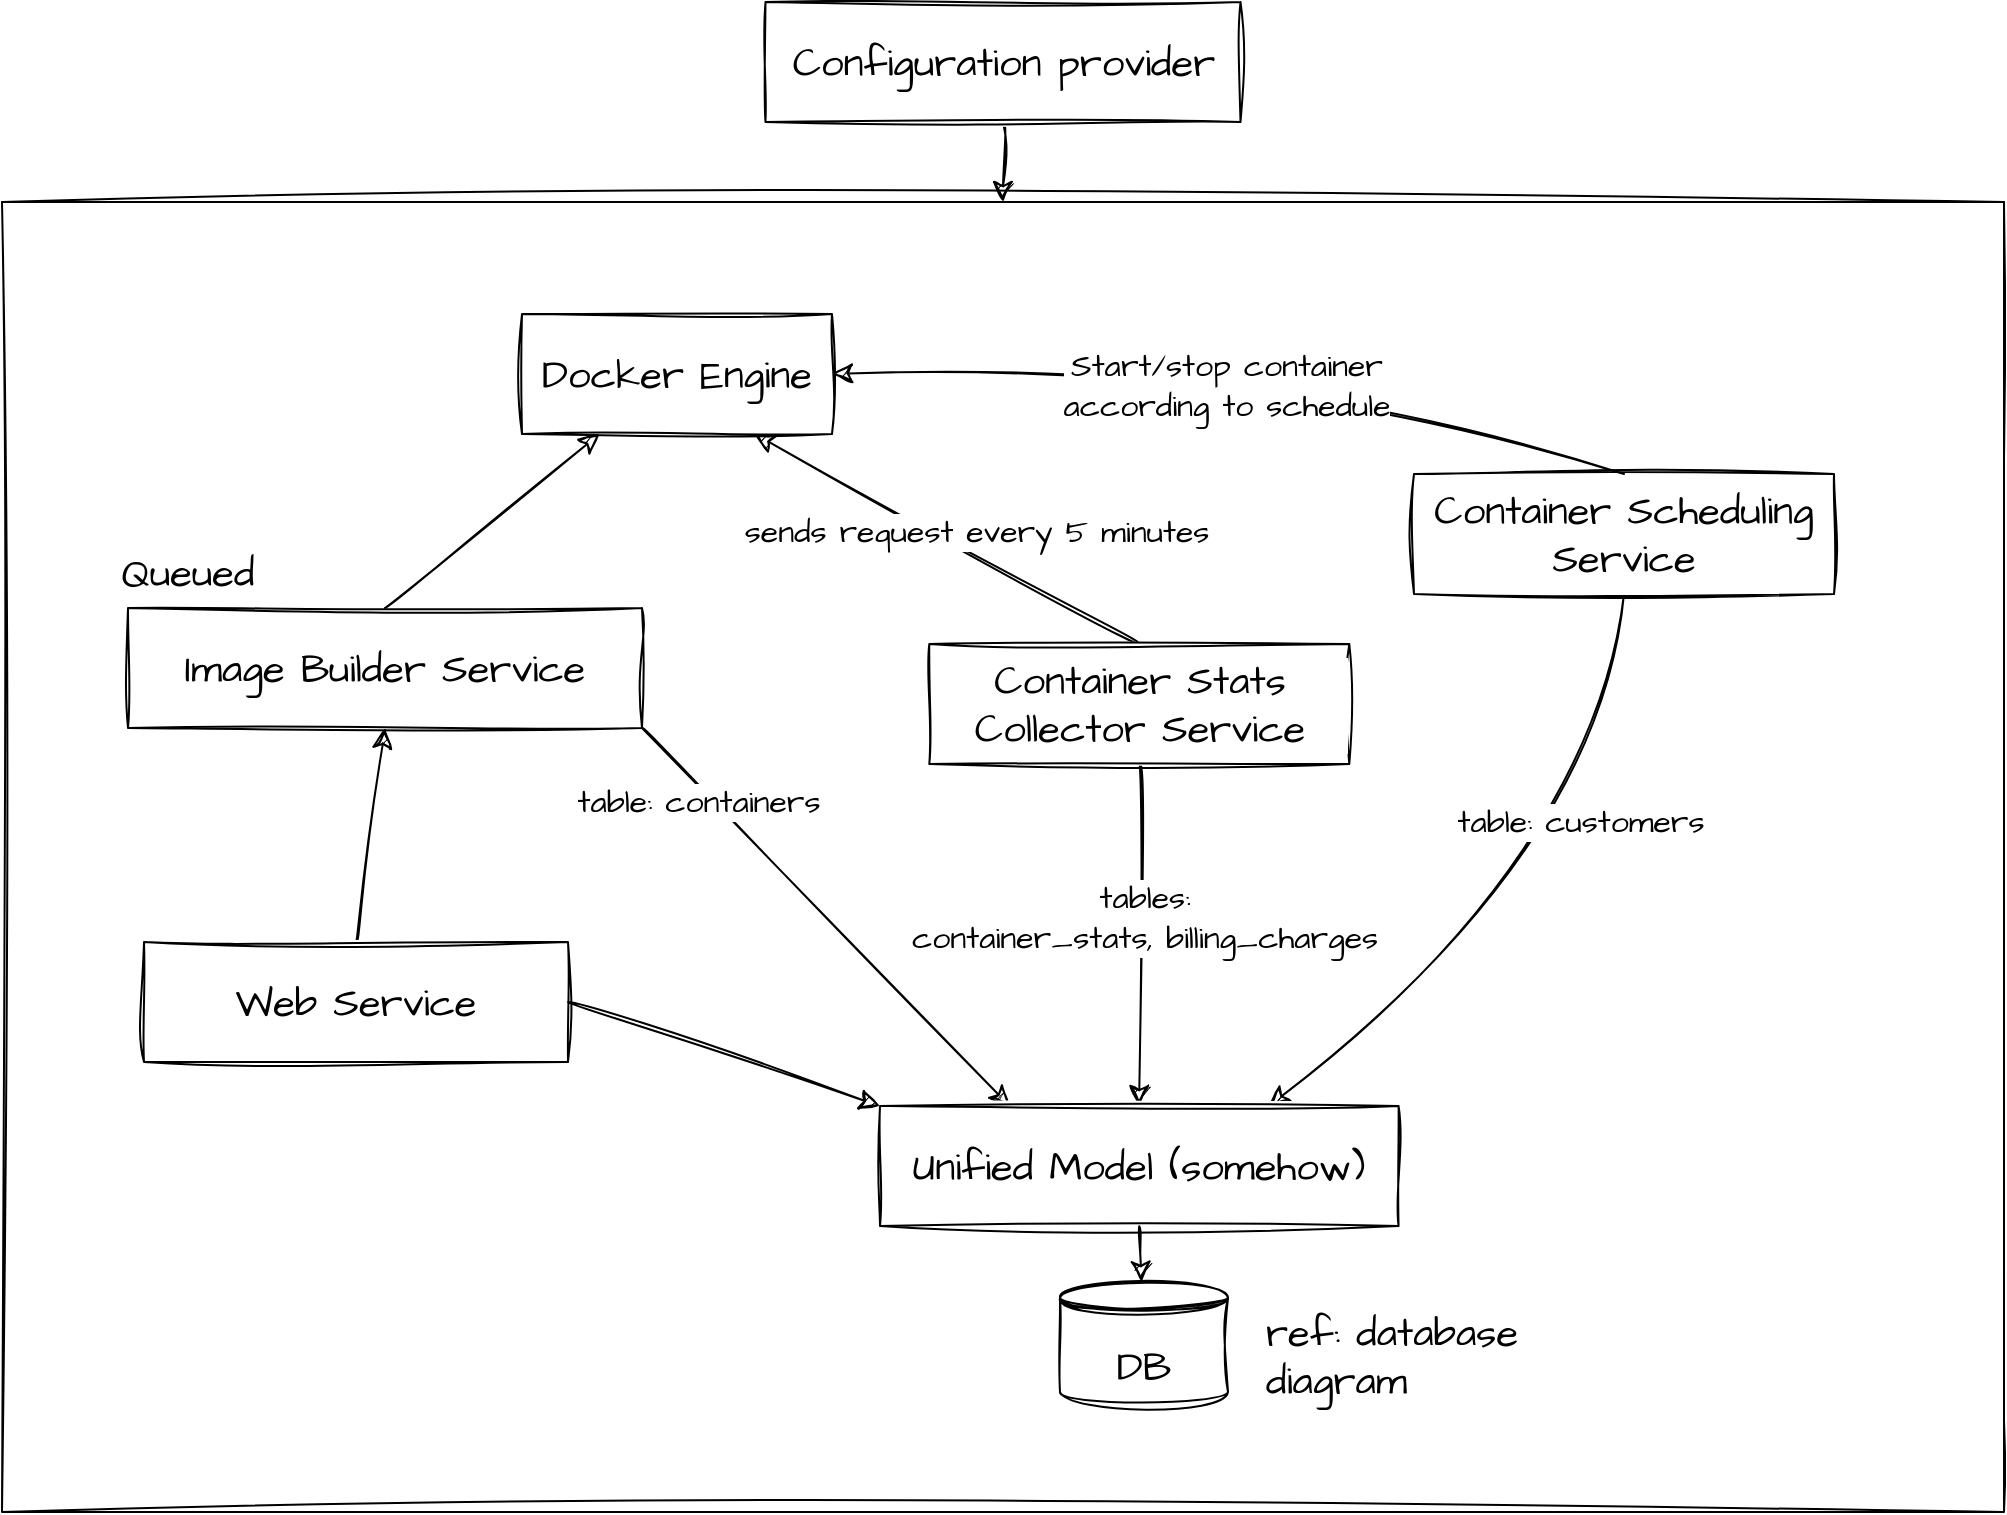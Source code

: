 <mxfile version="21.2.8" type="device" pages="4">
  <diagram name="services" id="vCW_7jC_D7EfSJflwgPo">
    <mxGraphModel dx="1231" dy="1618" grid="0" gridSize="10" guides="1" tooltips="1" connect="1" arrows="1" fold="1" page="0" pageScale="1" pageWidth="850" pageHeight="1100" math="0" shadow="0">
      <root>
        <mxCell id="0" />
        <mxCell id="1" parent="0" />
        <mxCell id="L_DJc0Kr4ozxfiO7OYQs-28" value="Docker Engine" style="rounded=0;whiteSpace=wrap;html=1;sketch=1;hachureGap=4;jiggle=2;curveFitting=1;fontFamily=Architects Daughter;fontSource=https%3A%2F%2Ffonts.googleapis.com%2Fcss%3Ffamily%3DArchitects%2BDaughter;fontSize=20;" parent="1" vertex="1">
          <mxGeometry x="320" y="-407" width="155" height="60" as="geometry" />
        </mxCell>
        <mxCell id="L_DJc0Kr4ozxfiO7OYQs-34" style="edgeStyle=none;curved=1;rounded=0;sketch=1;hachureGap=4;jiggle=2;curveFitting=1;orthogonalLoop=1;jettySize=auto;html=1;exitX=0.75;exitY=0;exitDx=0;exitDy=0;fontFamily=Architects Daughter;fontSource=https%3A%2F%2Ffonts.googleapis.com%2Fcss%3Ffamily%3DArchitects%2BDaughter;fontSize=16;startSize=8;endSize=8;" parent="1" edge="1">
          <mxGeometry relative="1" as="geometry">
            <mxPoint x="523.5" y="-108" as="sourcePoint" />
            <mxPoint x="523.5" y="-108" as="targetPoint" />
          </mxGeometry>
        </mxCell>
        <mxCell id="gfG8tp9oOoqO8LXNmNzP-2" value="tables:&lt;br&gt;container_stats, billing_charges" style="edgeStyle=none;curved=1;rounded=0;sketch=1;hachureGap=4;jiggle=2;curveFitting=1;orthogonalLoop=1;jettySize=auto;html=1;exitX=0.5;exitY=1;exitDx=0;exitDy=0;fontFamily=Architects Daughter;fontSource=https%3A%2F%2Ffonts.googleapis.com%2Fcss%3Ffamily%3DArchitects%2BDaughter;fontSize=16;startSize=8;endSize=8;" parent="1" source="L_DJc0Kr4ozxfiO7OYQs-3" target="UaEfSNWzIqJrcqhz79GR-4" edge="1">
          <mxGeometry x="-0.101" y="2" relative="1" as="geometry">
            <mxPoint x="628.0" y="-17" as="targetPoint" />
            <mxPoint as="offset" />
          </mxGeometry>
        </mxCell>
        <mxCell id="oDwIz_VaVJbxV_hGE6yJ-1" value="sends request every 5 minutes" style="edgeStyle=none;curved=1;rounded=0;sketch=1;hachureGap=4;jiggle=2;curveFitting=1;orthogonalLoop=1;jettySize=auto;html=1;exitX=0.5;exitY=0;exitDx=0;exitDy=0;entryX=0.75;entryY=1;entryDx=0;entryDy=0;fontFamily=Architects Daughter;fontSource=https%3A%2F%2Ffonts.googleapis.com%2Fcss%3Ffamily%3DArchitects%2BDaughter;fontSize=16;startSize=8;endSize=8;" parent="1" source="L_DJc0Kr4ozxfiO7OYQs-3" target="L_DJc0Kr4ozxfiO7OYQs-28" edge="1">
          <mxGeometry x="-0.107" y="-10" relative="1" as="geometry">
            <mxPoint as="offset" />
          </mxGeometry>
        </mxCell>
        <mxCell id="-egvVq1a8AMQ53qklf6h-3" value="" style="edgeStyle=none;curved=1;rounded=0;sketch=1;hachureGap=4;jiggle=2;curveFitting=1;orthogonalLoop=1;jettySize=auto;html=1;exitX=0.5;exitY=0;exitDx=0;exitDy=0;entryX=0.5;entryY=1;entryDx=0;entryDy=0;fontFamily=Architects Daughter;fontSource=https%3A%2F%2Ffonts.googleapis.com%2Fcss%3Ffamily%3DArchitects%2BDaughter;fontSize=16;startSize=8;endSize=8;" parent="1" source="L_DJc0Kr4ozxfiO7OYQs-2" target="-egvVq1a8AMQ53qklf6h-1" edge="1">
          <mxGeometry x="-0.002" relative="1" as="geometry">
            <mxPoint as="offset" />
          </mxGeometry>
        </mxCell>
        <mxCell id="sYTOvYdTdmG2_L3ytXxU-1" value="" style="edgeStyle=none;curved=1;rounded=0;sketch=1;hachureGap=4;jiggle=2;curveFitting=1;orthogonalLoop=1;jettySize=auto;html=1;exitX=1;exitY=0.5;exitDx=0;exitDy=0;fontFamily=Architects Daughter;fontSource=https%3A%2F%2Ffonts.googleapis.com%2Fcss%3Ffamily%3DArchitects%2BDaughter;fontSize=16;startSize=8;endSize=8;entryX=0;entryY=0;entryDx=0;entryDy=0;" parent="1" source="L_DJc0Kr4ozxfiO7OYQs-2" target="UaEfSNWzIqJrcqhz79GR-4" edge="1">
          <mxGeometry relative="1" as="geometry">
            <mxPoint x="586" y="14.5" as="targetPoint" />
          </mxGeometry>
        </mxCell>
        <mxCell id="L_DJc0Kr4ozxfiO7OYQs-2" value="Web Service" style="rounded=0;whiteSpace=wrap;html=1;sketch=1;hachureGap=4;jiggle=2;curveFitting=1;fontFamily=Architects Daughter;fontSource=https%3A%2F%2Ffonts.googleapis.com%2Fcss%3Ffamily%3DArchitects%2BDaughter;fontSize=20;fontStyle=0" parent="1" vertex="1">
          <mxGeometry x="131" y="-93" width="212" height="60" as="geometry" />
        </mxCell>
        <mxCell id="-egvVq1a8AMQ53qklf6h-2" style="edgeStyle=none;curved=1;rounded=0;sketch=1;hachureGap=4;jiggle=2;curveFitting=1;orthogonalLoop=1;jettySize=auto;html=1;exitX=0.5;exitY=0;exitDx=0;exitDy=0;entryX=0.25;entryY=1;entryDx=0;entryDy=0;fontFamily=Architects Daughter;fontSource=https%3A%2F%2Ffonts.googleapis.com%2Fcss%3Ffamily%3DArchitects%2BDaughter;fontSize=16;startSize=8;endSize=8;" parent="1" source="-egvVq1a8AMQ53qklf6h-1" target="L_DJc0Kr4ozxfiO7OYQs-28" edge="1">
          <mxGeometry relative="1" as="geometry" />
        </mxCell>
        <mxCell id="-egvVq1a8AMQ53qklf6h-4" value="table: containers" style="edgeStyle=none;curved=1;rounded=0;sketch=1;hachureGap=4;jiggle=2;curveFitting=1;orthogonalLoop=1;jettySize=auto;html=1;exitX=1;exitY=1;exitDx=0;exitDy=0;fontFamily=Architects Daughter;fontSource=https%3A%2F%2Ffonts.googleapis.com%2Fcss%3Ffamily%3DArchitects%2BDaughter;fontSize=16;startSize=8;endSize=8;entryX=0.25;entryY=0;entryDx=0;entryDy=0;" parent="1" source="-egvVq1a8AMQ53qklf6h-1" target="UaEfSNWzIqJrcqhz79GR-4" edge="1">
          <mxGeometry x="-0.647" y="-6" relative="1" as="geometry">
            <mxPoint x="595" y="-11" as="targetPoint" />
            <mxPoint y="-1" as="offset" />
          </mxGeometry>
        </mxCell>
        <mxCell id="sYTOvYdTdmG2_L3ytXxU-9" value="" style="group" parent="1" vertex="1" connectable="0">
          <mxGeometry x="121.0" y="-293" width="259.0" height="93" as="geometry" />
        </mxCell>
        <mxCell id="-egvVq1a8AMQ53qklf6h-1" value="Image Builder Service" style="rounded=0;whiteSpace=wrap;html=1;sketch=1;hachureGap=4;jiggle=2;curveFitting=1;fontFamily=Architects Daughter;fontSource=https%3A%2F%2Ffonts.googleapis.com%2Fcss%3Ffamily%3DArchitects%2BDaughter;fontSize=20;fontStyle=0" parent="sYTOvYdTdmG2_L3ytXxU-9" vertex="1">
          <mxGeometry x="2.0" y="33" width="257" height="60" as="geometry" />
        </mxCell>
        <mxCell id="sYTOvYdTdmG2_L3ytXxU-8" value="Queued" style="text;strokeColor=none;align=center;fillColor=none;html=1;verticalAlign=middle;whiteSpace=wrap;rounded=0;fontSize=20;fontFamily=Architects Daughter;" parent="sYTOvYdTdmG2_L3ytXxU-9" vertex="1">
          <mxGeometry x="2" width="60" height="30" as="geometry" />
        </mxCell>
        <mxCell id="sYTOvYdTdmG2_L3ytXxU-12" value="table: customers" style="edgeStyle=none;curved=1;rounded=0;sketch=1;hachureGap=4;jiggle=2;curveFitting=1;orthogonalLoop=1;jettySize=auto;html=1;exitX=0.5;exitY=1;exitDx=0;exitDy=0;fontFamily=Architects Daughter;fontSource=https%3A%2F%2Ffonts.googleapis.com%2Fcss%3Ffamily%3DArchitects%2BDaughter;fontSize=16;startSize=8;endSize=8;entryX=0.75;entryY=0;entryDx=0;entryDy=0;" parent="1" source="sYTOvYdTdmG2_L3ytXxU-11" target="UaEfSNWzIqJrcqhz79GR-4" edge="1">
          <mxGeometry x="-0.24" y="-17" relative="1" as="geometry">
            <mxPoint x="670.0" y="1.9" as="targetPoint" />
            <Array as="points">
              <mxPoint x="859" y="-139" />
            </Array>
            <mxPoint y="-1" as="offset" />
          </mxGeometry>
        </mxCell>
        <mxCell id="sYTOvYdTdmG2_L3ytXxU-13" value="Start/stop container&lt;br&gt;according to schedule" style="edgeStyle=none;curved=1;rounded=0;sketch=1;hachureGap=4;jiggle=2;curveFitting=1;orthogonalLoop=1;jettySize=auto;html=1;exitX=0.5;exitY=0;exitDx=0;exitDy=0;entryX=1;entryY=0.5;entryDx=0;entryDy=0;fontFamily=Architects Daughter;fontSource=https%3A%2F%2Ffonts.googleapis.com%2Fcss%3Ffamily%3DArchitects%2BDaughter;fontSize=16;startSize=8;endSize=8;" parent="1" source="sYTOvYdTdmG2_L3ytXxU-11" target="L_DJc0Kr4ozxfiO7OYQs-28" edge="1">
          <mxGeometry x="0.029" y="13" relative="1" as="geometry">
            <Array as="points">
              <mxPoint x="687" y="-385" />
            </Array>
            <mxPoint as="offset" />
          </mxGeometry>
        </mxCell>
        <mxCell id="sYTOvYdTdmG2_L3ytXxU-11" value="Container Scheduling Service" style="rounded=0;whiteSpace=wrap;html=1;sketch=1;hachureGap=4;jiggle=2;curveFitting=1;fontFamily=Architects Daughter;fontSource=https%3A%2F%2Ffonts.googleapis.com%2Fcss%3Ffamily%3DArchitects%2BDaughter;fontSize=20;labelBackgroundColor=default;fontStyle=0" parent="1" vertex="1">
          <mxGeometry x="766" y="-327" width="210" height="60" as="geometry" />
        </mxCell>
        <mxCell id="UaEfSNWzIqJrcqhz79GR-1" value="" style="group" parent="1" vertex="1" connectable="0">
          <mxGeometry x="589" y="77" width="268" height="63" as="geometry" />
        </mxCell>
        <mxCell id="UaEfSNWzIqJrcqhz79GR-2" value="DB" style="shape=datastore;whiteSpace=wrap;html=1;sketch=1;hachureGap=4;jiggle=2;curveFitting=1;fontFamily=Architects Daughter;fontSource=https%3A%2F%2Ffonts.googleapis.com%2Fcss%3Ffamily%3DArchitects%2BDaughter;fontSize=20;" parent="UaEfSNWzIqJrcqhz79GR-1" vertex="1">
          <mxGeometry width="84" height="63" as="geometry" />
        </mxCell>
        <mxCell id="UaEfSNWzIqJrcqhz79GR-3" value="ref: database diagram" style="text;strokeColor=none;align=left;fillColor=none;html=1;verticalAlign=middle;whiteSpace=wrap;rounded=0;fontSize=20;fontFamily=Architects Daughter;" parent="UaEfSNWzIqJrcqhz79GR-1" vertex="1">
          <mxGeometry x="101" y="22" width="167" height="30" as="geometry" />
        </mxCell>
        <mxCell id="UaEfSNWzIqJrcqhz79GR-5" style="edgeStyle=none;curved=1;rounded=0;sketch=1;hachureGap=4;jiggle=2;curveFitting=1;orthogonalLoop=1;jettySize=auto;html=1;exitX=0.5;exitY=1;exitDx=0;exitDy=0;fontFamily=Architects Daughter;fontSource=https%3A%2F%2Ffonts.googleapis.com%2Fcss%3Ffamily%3DArchitects%2BDaughter;fontSize=16;startSize=8;endSize=8;" parent="1" source="UaEfSNWzIqJrcqhz79GR-4" target="UaEfSNWzIqJrcqhz79GR-2" edge="1">
          <mxGeometry relative="1" as="geometry" />
        </mxCell>
        <mxCell id="UaEfSNWzIqJrcqhz79GR-4" value="Unified Model (somehow)" style="whiteSpace=wrap;html=1;sketch=1;hachureGap=4;jiggle=2;curveFitting=1;fontFamily=Architects Daughter;fontSource=https%3A%2F%2Ffonts.googleapis.com%2Fcss%3Ffamily%3DArchitects%2BDaughter;fontSize=20;" parent="1" vertex="1">
          <mxGeometry x="499" y="-11.0" width="259.29" height="60" as="geometry" />
        </mxCell>
        <mxCell id="xGV_DyPA6BDQ28Ox-kKZ-1" value="" style="swimlane;startSize=0;sketch=1;hachureGap=4;jiggle=2;curveFitting=1;fontFamily=Architects Daughter;fontSource=https%3A%2F%2Ffonts.googleapis.com%2Fcss%3Ffamily%3DArchitects%2BDaughter;fontSize=20;" parent="1" vertex="1">
          <mxGeometry x="60" y="-463" width="1001" height="655" as="geometry" />
        </mxCell>
        <mxCell id="L_DJc0Kr4ozxfiO7OYQs-3" value="Container Stats Collector Service" style="rounded=0;whiteSpace=wrap;html=1;sketch=1;hachureGap=4;jiggle=2;curveFitting=1;fontFamily=Architects Daughter;fontSource=https%3A%2F%2Ffonts.googleapis.com%2Fcss%3Ffamily%3DArchitects%2BDaughter;fontSize=20;labelBackgroundColor=default;fontStyle=0" parent="xGV_DyPA6BDQ28Ox-kKZ-1" vertex="1">
          <mxGeometry x="463.65" y="221" width="210" height="60" as="geometry" />
        </mxCell>
        <mxCell id="xGV_DyPA6BDQ28Ox-kKZ-3" style="edgeStyle=none;curved=1;rounded=0;sketch=1;hachureGap=4;jiggle=2;curveFitting=1;orthogonalLoop=1;jettySize=auto;html=1;exitX=0.5;exitY=1;exitDx=0;exitDy=0;entryX=0.5;entryY=0;entryDx=0;entryDy=0;fontFamily=Architects Daughter;fontSource=https%3A%2F%2Ffonts.googleapis.com%2Fcss%3Ffamily%3DArchitects%2BDaughter;fontSize=16;startSize=8;endSize=8;" parent="1" source="xGV_DyPA6BDQ28Ox-kKZ-2" target="xGV_DyPA6BDQ28Ox-kKZ-1" edge="1">
          <mxGeometry relative="1" as="geometry" />
        </mxCell>
        <mxCell id="xGV_DyPA6BDQ28Ox-kKZ-2" value="Configuration provider" style="rounded=0;whiteSpace=wrap;html=1;sketch=1;hachureGap=4;jiggle=2;curveFitting=1;fontFamily=Architects Daughter;fontSource=https%3A%2F%2Ffonts.googleapis.com%2Fcss%3Ffamily%3DArchitects%2BDaughter;fontSize=20;" parent="1" vertex="1">
          <mxGeometry x="441.75" y="-563" width="237.5" height="60" as="geometry" />
        </mxCell>
      </root>
    </mxGraphModel>
  </diagram>
  <diagram name="services-cut" id="UPBGlvnv_760hu03YiYE">
    <mxGraphModel dx="1046" dy="1495" grid="0" gridSize="10" guides="1" tooltips="1" connect="1" arrows="1" fold="1" page="0" pageScale="1" pageWidth="850" pageHeight="1100" math="0" shadow="0">
      <root>
        <mxCell id="GoanU2oD3hAjgzmm19fE-0" />
        <mxCell id="GoanU2oD3hAjgzmm19fE-1" parent="GoanU2oD3hAjgzmm19fE-0" />
        <mxCell id="GoanU2oD3hAjgzmm19fE-3" style="edgeStyle=none;curved=1;rounded=0;sketch=1;hachureGap=4;jiggle=2;curveFitting=1;orthogonalLoop=1;jettySize=auto;html=1;exitX=0.75;exitY=0;exitDx=0;exitDy=0;fontFamily=Architects Daughter;fontSource=https%3A%2F%2Ffonts.googleapis.com%2Fcss%3Ffamily%3DArchitects%2BDaughter;fontSize=16;startSize=8;endSize=8;" edge="1" parent="GoanU2oD3hAjgzmm19fE-1">
          <mxGeometry relative="1" as="geometry">
            <mxPoint x="523.5" y="-108" as="sourcePoint" />
            <mxPoint x="523.5" y="-108" as="targetPoint" />
          </mxGeometry>
        </mxCell>
        <mxCell id="GoanU2oD3hAjgzmm19fE-6" value="" style="edgeStyle=none;curved=1;rounded=0;sketch=1;hachureGap=4;jiggle=2;curveFitting=1;orthogonalLoop=1;jettySize=auto;html=1;exitX=0.5;exitY=0;exitDx=0;exitDy=0;entryX=0.5;entryY=1;entryDx=0;entryDy=0;fontFamily=Architects Daughter;fontSource=https%3A%2F%2Ffonts.googleapis.com%2Fcss%3Ffamily%3DArchitects%2BDaughter;fontSize=16;startSize=8;endSize=8;" edge="1" parent="GoanU2oD3hAjgzmm19fE-1" source="GoanU2oD3hAjgzmm19fE-8" target="GoanU2oD3hAjgzmm19fE-12">
          <mxGeometry x="-0.002" relative="1" as="geometry">
            <mxPoint as="offset" />
          </mxGeometry>
        </mxCell>
        <mxCell id="GoanU2oD3hAjgzmm19fE-7" value="" style="edgeStyle=none;curved=1;rounded=0;sketch=1;hachureGap=4;jiggle=2;curveFitting=1;orthogonalLoop=1;jettySize=auto;html=1;exitX=1;exitY=0.5;exitDx=0;exitDy=0;fontFamily=Architects Daughter;fontSource=https%3A%2F%2Ffonts.googleapis.com%2Fcss%3Ffamily%3DArchitects%2BDaughter;fontSize=16;startSize=8;endSize=8;entryX=0;entryY=0.5;entryDx=0;entryDy=0;" edge="1" parent="GoanU2oD3hAjgzmm19fE-1" source="GoanU2oD3hAjgzmm19fE-8" target="GoanU2oD3hAjgzmm19fE-21">
          <mxGeometry relative="1" as="geometry">
            <mxPoint x="586" y="14.5" as="targetPoint" />
          </mxGeometry>
        </mxCell>
        <mxCell id="GoanU2oD3hAjgzmm19fE-8" value="Web Service" style="rounded=0;whiteSpace=wrap;html=1;sketch=1;hachureGap=4;jiggle=2;curveFitting=1;fontFamily=Architects Daughter;fontSource=https%3A%2F%2Ffonts.googleapis.com%2Fcss%3Ffamily%3DArchitects%2BDaughter;fontSize=20;fontStyle=0" vertex="1" parent="GoanU2oD3hAjgzmm19fE-1">
          <mxGeometry x="131" y="-93" width="212" height="60" as="geometry" />
        </mxCell>
        <mxCell id="GoanU2oD3hAjgzmm19fE-11" value="" style="group" vertex="1" connectable="0" parent="GoanU2oD3hAjgzmm19fE-1">
          <mxGeometry x="121.0" y="-293" width="962.0" height="445" as="geometry" />
        </mxCell>
        <mxCell id="GoanU2oD3hAjgzmm19fE-22" value="" style="swimlane;startSize=0;sketch=1;hachureGap=4;jiggle=2;curveFitting=1;fontFamily=Architects Daughter;fontSource=https%3A%2F%2Ffonts.googleapis.com%2Fcss%3Ffamily%3DArchitects%2BDaughter;fontSize=20;" vertex="1" parent="GoanU2oD3hAjgzmm19fE-11">
          <mxGeometry x="-39" y="-210" width="846" height="655" as="geometry" />
        </mxCell>
        <mxCell id="GoanU2oD3hAjgzmm19fE-21" value="Unified Model (somehow)" style="whiteSpace=wrap;html=1;sketch=1;hachureGap=4;jiggle=2;curveFitting=1;fontFamily=Architects Daughter;fontSource=https%3A%2F%2Ffonts.googleapis.com%2Fcss%3Ffamily%3DArchitects%2BDaughter;fontSize=20;" vertex="1" parent="GoanU2oD3hAjgzmm19fE-22">
          <mxGeometry x="417" y="378" width="259.29" height="60" as="geometry" />
        </mxCell>
        <mxCell id="GoanU2oD3hAjgzmm19fE-17" value="" style="group" vertex="1" connectable="0" parent="GoanU2oD3hAjgzmm19fE-22">
          <mxGeometry x="504.64" y="471" width="268" height="63" as="geometry" />
        </mxCell>
        <mxCell id="GoanU2oD3hAjgzmm19fE-18" value="DB" style="shape=datastore;whiteSpace=wrap;html=1;sketch=1;hachureGap=4;jiggle=2;curveFitting=1;fontFamily=Architects Daughter;fontSource=https%3A%2F%2Ffonts.googleapis.com%2Fcss%3Ffamily%3DArchitects%2BDaughter;fontSize=20;" vertex="1" parent="GoanU2oD3hAjgzmm19fE-17">
          <mxGeometry width="84" height="63" as="geometry" />
        </mxCell>
        <mxCell id="GoanU2oD3hAjgzmm19fE-19" value="ref: database diagram" style="text;strokeColor=none;align=left;fillColor=none;html=1;verticalAlign=middle;whiteSpace=wrap;rounded=0;fontSize=20;fontFamily=Architects Daughter;" vertex="1" parent="GoanU2oD3hAjgzmm19fE-17">
          <mxGeometry x="101" y="22" width="167" height="30" as="geometry" />
        </mxCell>
        <mxCell id="GoanU2oD3hAjgzmm19fE-20" style="edgeStyle=none;curved=1;rounded=0;sketch=1;hachureGap=4;jiggle=2;curveFitting=1;orthogonalLoop=1;jettySize=auto;html=1;exitX=0.5;exitY=1;exitDx=0;exitDy=0;fontFamily=Architects Daughter;fontSource=https%3A%2F%2Ffonts.googleapis.com%2Fcss%3Ffamily%3DArchitects%2BDaughter;fontSize=16;startSize=8;endSize=8;" edge="1" parent="GoanU2oD3hAjgzmm19fE-22" source="GoanU2oD3hAjgzmm19fE-21" target="GoanU2oD3hAjgzmm19fE-18">
          <mxGeometry relative="1" as="geometry" />
        </mxCell>
        <mxCell id="GoanU2oD3hAjgzmm19fE-16" value="Container Scheduling Service" style="rounded=0;whiteSpace=wrap;html=1;sketch=1;hachureGap=4;jiggle=2;curveFitting=1;fontFamily=Architects Daughter;fontSource=https%3A%2F%2Ffonts.googleapis.com%2Fcss%3Ffamily%3DArchitects%2BDaughter;fontSize=20;labelBackgroundColor=default;fontStyle=0" vertex="1" parent="GoanU2oD3hAjgzmm19fE-22">
          <mxGeometry x="558" y="214" width="210" height="60" as="geometry" />
        </mxCell>
        <mxCell id="GoanU2oD3hAjgzmm19fE-14" value="table: customers" style="edgeStyle=none;curved=1;rounded=0;sketch=1;hachureGap=4;jiggle=2;curveFitting=1;orthogonalLoop=1;jettySize=auto;html=1;exitX=0.5;exitY=1;exitDx=0;exitDy=0;fontFamily=Architects Daughter;fontSource=https%3A%2F%2Ffonts.googleapis.com%2Fcss%3Ffamily%3DArchitects%2BDaughter;fontSize=16;startSize=8;endSize=8;entryX=0.75;entryY=0;entryDx=0;entryDy=0;" edge="1" parent="GoanU2oD3hAjgzmm19fE-22" source="GoanU2oD3hAjgzmm19fE-16" target="GoanU2oD3hAjgzmm19fE-21">
          <mxGeometry x="0.28" y="-28" relative="1" as="geometry">
            <mxPoint x="580.0" y="464.9" as="targetPoint" />
            <Array as="points">
              <mxPoint x="681.0" y="336" />
            </Array>
            <mxPoint as="offset" />
          </mxGeometry>
        </mxCell>
        <mxCell id="GoanU2oD3hAjgzmm19fE-12" value="Container Manager Service" style="rounded=0;whiteSpace=wrap;html=1;sketch=1;hachureGap=4;jiggle=2;curveFitting=1;fontFamily=Architects Daughter;fontSource=https%3A%2F%2Ffonts.googleapis.com%2Fcss%3Ffamily%3DArchitects%2BDaughter;fontSize=20;fontStyle=0" vertex="1" parent="GoanU2oD3hAjgzmm19fE-22">
          <mxGeometry x="96.0" y="203" width="274" height="60" as="geometry" />
        </mxCell>
        <mxCell id="GoanU2oD3hAjgzmm19fE-10" value="table: containers" style="edgeStyle=none;curved=1;rounded=0;sketch=1;hachureGap=4;jiggle=2;curveFitting=1;orthogonalLoop=1;jettySize=auto;html=1;exitX=1;exitY=1;exitDx=0;exitDy=0;fontFamily=Architects Daughter;fontSource=https%3A%2F%2Ffonts.googleapis.com%2Fcss%3Ffamily%3DArchitects%2BDaughter;fontSize=16;startSize=8;endSize=8;entryX=0.25;entryY=0;entryDx=0;entryDy=0;" edge="1" parent="GoanU2oD3hAjgzmm19fE-22" source="GoanU2oD3hAjgzmm19fE-12" target="GoanU2oD3hAjgzmm19fE-21">
          <mxGeometry x="-0.221" y="-1" relative="1" as="geometry">
            <mxPoint x="505" y="452" as="targetPoint" />
            <mxPoint as="offset" />
          </mxGeometry>
        </mxCell>
        <mxCell id="hVyBesXbuJ-BTOJFhQ-T-1" style="edgeStyle=none;curved=1;rounded=0;sketch=1;hachureGap=4;jiggle=2;curveFitting=1;orthogonalLoop=1;jettySize=auto;html=1;exitX=0.5;exitY=1;exitDx=0;exitDy=0;fontFamily=Architects Daughter;fontSource=https%3A%2F%2Ffonts.googleapis.com%2Fcss%3Ffamily%3DArchitects%2BDaughter;fontSize=16;startSize=8;endSize=8;" edge="1" parent="GoanU2oD3hAjgzmm19fE-22" source="GoanU2oD3hAjgzmm19fE-12" target="GoanU2oD3hAjgzmm19fE-12">
          <mxGeometry relative="1" as="geometry" />
        </mxCell>
        <mxCell id="GoanU2oD3hAjgzmm19fE-13" value="Queued" style="text;strokeColor=none;align=center;fillColor=none;html=1;verticalAlign=middle;whiteSpace=wrap;rounded=0;fontSize=20;fontFamily=Architects Daughter;" vertex="1" parent="GoanU2oD3hAjgzmm19fE-22">
          <mxGeometry x="100.0" y="173" width="60" height="30" as="geometry" />
        </mxCell>
        <mxCell id="GoanU2oD3hAjgzmm19fE-2" value="Docker Engine" style="rounded=0;whiteSpace=wrap;html=1;sketch=1;hachureGap=4;jiggle=2;curveFitting=1;fontFamily=Architects Daughter;fontSource=https%3A%2F%2Ffonts.googleapis.com%2Fcss%3Ffamily%3DArchitects%2BDaughter;fontSize=20;" vertex="1" parent="GoanU2oD3hAjgzmm19fE-22">
          <mxGeometry x="259" y="51" width="155" height="60" as="geometry" />
        </mxCell>
        <mxCell id="GoanU2oD3hAjgzmm19fE-9" style="edgeStyle=none;curved=1;rounded=0;sketch=1;hachureGap=4;jiggle=2;curveFitting=1;orthogonalLoop=1;jettySize=auto;html=1;exitX=0.5;exitY=0;exitDx=0;exitDy=0;entryX=0.25;entryY=1;entryDx=0;entryDy=0;fontFamily=Architects Daughter;fontSource=https%3A%2F%2Ffonts.googleapis.com%2Fcss%3Ffamily%3DArchitects%2BDaughter;fontSize=16;startSize=8;endSize=8;" edge="1" parent="GoanU2oD3hAjgzmm19fE-22" source="GoanU2oD3hAjgzmm19fE-12" target="GoanU2oD3hAjgzmm19fE-2">
          <mxGeometry relative="1" as="geometry" />
        </mxCell>
        <mxCell id="GoanU2oD3hAjgzmm19fE-15" value="Start/stop container&lt;br&gt;according to schedule" style="edgeStyle=none;curved=1;rounded=0;sketch=1;hachureGap=4;jiggle=2;curveFitting=1;orthogonalLoop=1;jettySize=auto;html=1;exitX=0.5;exitY=0;exitDx=0;exitDy=0;entryX=1;entryY=0.5;entryDx=0;entryDy=0;fontFamily=Architects Daughter;fontSource=https%3A%2F%2Ffonts.googleapis.com%2Fcss%3Ffamily%3DArchitects%2BDaughter;fontSize=16;startSize=8;endSize=8;" edge="1" parent="GoanU2oD3hAjgzmm19fE-22" source="GoanU2oD3hAjgzmm19fE-16" target="GoanU2oD3hAjgzmm19fE-12">
          <mxGeometry x="0.029" y="13" relative="1" as="geometry">
            <Array as="points">
              <mxPoint x="605" y="118" />
            </Array>
            <mxPoint as="offset" />
          </mxGeometry>
        </mxCell>
        <mxCell id="GoanU2oD3hAjgzmm19fE-24" style="edgeStyle=none;curved=1;rounded=0;sketch=1;hachureGap=4;jiggle=2;curveFitting=1;orthogonalLoop=1;jettySize=auto;html=1;exitX=0.5;exitY=1;exitDx=0;exitDy=0;entryX=0.5;entryY=0;entryDx=0;entryDy=0;fontFamily=Architects Daughter;fontSource=https%3A%2F%2Ffonts.googleapis.com%2Fcss%3Ffamily%3DArchitects%2BDaughter;fontSize=16;startSize=8;endSize=8;" edge="1" parent="GoanU2oD3hAjgzmm19fE-1" source="GoanU2oD3hAjgzmm19fE-25" target="GoanU2oD3hAjgzmm19fE-22">
          <mxGeometry relative="1" as="geometry" />
        </mxCell>
        <mxCell id="GoanU2oD3hAjgzmm19fE-25" value="Configuration provider" style="rounded=0;whiteSpace=wrap;html=1;sketch=1;hachureGap=4;jiggle=2;curveFitting=1;fontFamily=Architects Daughter;fontSource=https%3A%2F%2Ffonts.googleapis.com%2Fcss%3Ffamily%3DArchitects%2BDaughter;fontSize=20;" vertex="1" parent="GoanU2oD3hAjgzmm19fE-1">
          <mxGeometry x="386.25" y="-620" width="237.5" height="60" as="geometry" />
        </mxCell>
      </root>
    </mxGraphModel>
  </diagram>
  <diagram id="VO9jC57UbJN1ddpZEqBp" name="database">
    <mxGraphModel dx="1631" dy="1218" grid="0" gridSize="10" guides="1" tooltips="1" connect="1" arrows="1" fold="1" page="0" pageScale="1" pageWidth="850" pageHeight="1100" math="0" shadow="0">
      <root>
        <mxCell id="0" />
        <mxCell id="1" parent="0" />
        <mxCell id="DmNdZ_aqClkePqckx_2j-1" value="containers" style="swimlane;fontStyle=0;childLayout=stackLayout;horizontal=1;startSize=30;horizontalStack=0;resizeParent=1;resizeParentMax=0;resizeLast=0;collapsible=1;marginBottom=0;whiteSpace=wrap;html=1;sketch=1;hachureGap=4;jiggle=2;curveFitting=1;fontFamily=Architects Daughter;fontSource=https%3A%2F%2Ffonts.googleapis.com%2Fcss%3Ffamily%3DArchitects%2BDaughter;fontSize=20;" parent="1" vertex="1">
          <mxGeometry x="65" y="-133" width="192" height="330" as="geometry" />
        </mxCell>
        <mxCell id="uzATmP0HKK5IacDYGIEb-5" value="id" style="text;strokeColor=none;fillColor=none;align=left;verticalAlign=middle;spacingLeft=4;spacingRight=4;overflow=hidden;points=[[0,0.5],[1,0.5]];portConstraint=eastwest;rotatable=0;whiteSpace=wrap;html=1;fontSize=20;fontFamily=Architects Daughter;fontStyle=1" parent="DmNdZ_aqClkePqckx_2j-1" vertex="1">
          <mxGeometry y="30" width="192" height="30" as="geometry" />
        </mxCell>
        <mxCell id="SocFcn3LCY63cAFDa2op-1" value="name" style="text;strokeColor=none;fillColor=none;align=left;verticalAlign=middle;spacingLeft=4;spacingRight=4;overflow=hidden;points=[[0,0.5],[1,0.5]];portConstraint=eastwest;rotatable=0;whiteSpace=wrap;html=1;fontSize=20;fontFamily=Architects Daughter;fontStyle=0" parent="DmNdZ_aqClkePqckx_2j-1" vertex="1">
          <mxGeometry y="60" width="192" height="30" as="geometry" />
        </mxCell>
        <mxCell id="DmNdZ_aqClkePqckx_2j-2" value="internal_id" style="text;strokeColor=none;fillColor=none;align=left;verticalAlign=middle;spacingLeft=4;spacingRight=4;overflow=hidden;points=[[0,0.5],[1,0.5]];portConstraint=eastwest;rotatable=0;whiteSpace=wrap;html=1;fontSize=20;fontFamily=Architects Daughter;fontStyle=0" parent="DmNdZ_aqClkePqckx_2j-1" vertex="1">
          <mxGeometry y="90" width="192" height="30" as="geometry" />
        </mxCell>
        <mxCell id="SocFcn3LCY63cAFDa2op-2" value="container_port" style="text;strokeColor=none;fillColor=none;align=left;verticalAlign=middle;spacingLeft=4;spacingRight=4;overflow=hidden;points=[[0,0.5],[1,0.5]];portConstraint=eastwest;rotatable=0;whiteSpace=wrap;html=1;fontSize=20;fontFamily=Architects Daughter;fontStyle=0" parent="DmNdZ_aqClkePqckx_2j-1" vertex="1">
          <mxGeometry y="120" width="192" height="30" as="geometry" />
        </mxCell>
        <mxCell id="SocFcn3LCY63cAFDa2op-3" value="host_port" style="text;strokeColor=none;fillColor=none;align=left;verticalAlign=middle;spacingLeft=4;spacingRight=4;overflow=hidden;points=[[0,0.5],[1,0.5]];portConstraint=eastwest;rotatable=0;whiteSpace=wrap;html=1;fontSize=20;fontFamily=Architects Daughter;fontStyle=0" parent="DmNdZ_aqClkePqckx_2j-1" vertex="1">
          <mxGeometry y="150" width="192" height="30" as="geometry" />
        </mxCell>
        <mxCell id="DmNdZ_aqClkePqckx_2j-3" value="from_image" style="text;strokeColor=none;fillColor=none;align=left;verticalAlign=middle;spacingLeft=4;spacingRight=4;overflow=hidden;points=[[0,0.5],[1,0.5]];portConstraint=eastwest;rotatable=0;whiteSpace=wrap;html=1;fontSize=20;fontFamily=Architects Daughter;fontStyle=0" parent="DmNdZ_aqClkePqckx_2j-1" vertex="1">
          <mxGeometry y="180" width="192" height="30" as="geometry" />
        </mxCell>
        <mxCell id="81EUcqCa6HIiglftSph6-2" value="status" style="text;strokeColor=none;fillColor=none;align=left;verticalAlign=middle;spacingLeft=4;spacingRight=4;overflow=hidden;points=[[0,0.5],[1,0.5]];portConstraint=eastwest;rotatable=0;whiteSpace=wrap;html=1;fontSize=20;fontFamily=Architects Daughter;fontStyle=0" parent="DmNdZ_aqClkePqckx_2j-1" vertex="1">
          <mxGeometry y="210" width="192" height="30" as="geometry" />
        </mxCell>
        <mxCell id="DmNdZ_aqClkePqckx_2j-4" value="user_Id" style="text;strokeColor=none;fillColor=none;align=left;verticalAlign=middle;spacingLeft=4;spacingRight=4;overflow=hidden;points=[[0,0.5],[1,0.5]];portConstraint=eastwest;rotatable=0;whiteSpace=wrap;html=1;fontSize=20;fontFamily=Architects Daughter;fontStyle=0" parent="DmNdZ_aqClkePqckx_2j-1" vertex="1">
          <mxGeometry y="240" width="192" height="30" as="geometry" />
        </mxCell>
        <mxCell id="DmNdZ_aqClkePqckx_2j-5" value="start_time" style="text;strokeColor=none;fillColor=none;align=left;verticalAlign=middle;spacingLeft=4;spacingRight=4;overflow=hidden;points=[[0,0.5],[1,0.5]];portConstraint=eastwest;rotatable=0;whiteSpace=wrap;html=1;fontSize=20;fontFamily=Architects Daughter;fontStyle=0" parent="DmNdZ_aqClkePqckx_2j-1" vertex="1">
          <mxGeometry y="270" width="192" height="30" as="geometry" />
        </mxCell>
        <mxCell id="DmNdZ_aqClkePqckx_2j-6" value="stop_time" style="text;strokeColor=none;fillColor=none;align=left;verticalAlign=middle;spacingLeft=4;spacingRight=4;overflow=hidden;points=[[0,0.5],[1,0.5]];portConstraint=eastwest;rotatable=0;whiteSpace=wrap;html=1;fontSize=20;fontFamily=Architects Daughter;fontStyle=0" parent="DmNdZ_aqClkePqckx_2j-1" vertex="1">
          <mxGeometry y="300" width="192" height="30" as="geometry" />
        </mxCell>
        <mxCell id="uzATmP0HKK5IacDYGIEb-1" value="users" style="swimlane;fontStyle=0;childLayout=stackLayout;horizontal=1;startSize=30;horizontalStack=0;resizeParent=1;resizeParentMax=0;resizeLast=0;collapsible=1;marginBottom=0;whiteSpace=wrap;html=1;sketch=1;hachureGap=4;jiggle=2;curveFitting=1;fontFamily=Architects Daughter;fontSource=https%3A%2F%2Ffonts.googleapis.com%2Fcss%3Ffamily%3DArchitects%2BDaughter;fontSize=20;" parent="1" vertex="1">
          <mxGeometry x="382" y="52" width="140" height="120" as="geometry" />
        </mxCell>
        <mxCell id="uzATmP0HKK5IacDYGIEb-2" value="id" style="text;strokeColor=none;fillColor=none;align=left;verticalAlign=middle;spacingLeft=4;spacingRight=4;overflow=hidden;points=[[0,0.5],[1,0.5]];portConstraint=eastwest;rotatable=0;whiteSpace=wrap;html=1;fontSize=20;fontFamily=Architects Daughter;fontStyle=1" parent="uzATmP0HKK5IacDYGIEb-1" vertex="1">
          <mxGeometry y="30" width="140" height="30" as="geometry" />
        </mxCell>
        <mxCell id="uzATmP0HKK5IacDYGIEb-3" value="username" style="text;strokeColor=none;fillColor=none;align=left;verticalAlign=middle;spacingLeft=4;spacingRight=4;overflow=hidden;points=[[0,0.5],[1,0.5]];portConstraint=eastwest;rotatable=0;whiteSpace=wrap;html=1;fontSize=20;fontFamily=Architects Daughter;" parent="uzATmP0HKK5IacDYGIEb-1" vertex="1">
          <mxGeometry y="60" width="140" height="30" as="geometry" />
        </mxCell>
        <mxCell id="uzATmP0HKK5IacDYGIEb-4" value="password" style="text;strokeColor=none;fillColor=none;align=left;verticalAlign=middle;spacingLeft=4;spacingRight=4;overflow=hidden;points=[[0,0.5],[1,0.5]];portConstraint=eastwest;rotatable=0;whiteSpace=wrap;html=1;fontSize=20;fontFamily=Architects Daughter;" parent="uzATmP0HKK5IacDYGIEb-1" vertex="1">
          <mxGeometry y="90" width="140" height="30" as="geometry" />
        </mxCell>
        <mxCell id="uzATmP0HKK5IacDYGIEb-6" style="edgeStyle=none;curved=1;rounded=0;sketch=1;hachureGap=4;jiggle=2;curveFitting=1;orthogonalLoop=1;jettySize=auto;html=1;entryX=0;entryY=0.5;entryDx=0;entryDy=0;fontFamily=Architects Daughter;fontSource=https%3A%2F%2Ffonts.googleapis.com%2Fcss%3Ffamily%3DArchitects%2BDaughter;fontSize=16;startSize=8;endSize=8;exitX=1;exitY=0.5;exitDx=0;exitDy=0;" parent="1" source="DmNdZ_aqClkePqckx_2j-4" target="uzATmP0HKK5IacDYGIEb-2" edge="1">
          <mxGeometry relative="1" as="geometry">
            <Array as="points">
              <mxPoint x="311" y="102" />
            </Array>
          </mxGeometry>
        </mxCell>
        <mxCell id="uzATmP0HKK5IacDYGIEb-8" style="edgeStyle=none;curved=1;rounded=0;sketch=1;hachureGap=4;jiggle=2;curveFitting=1;orthogonalLoop=1;jettySize=auto;html=1;entryX=0;entryY=0.5;entryDx=0;entryDy=0;fontFamily=Architects Daughter;fontSource=https%3A%2F%2Ffonts.googleapis.com%2Fcss%3Ffamily%3DArchitects%2BDaughter;fontSize=16;startSize=8;endSize=8;exitX=1;exitY=0.5;exitDx=0;exitDy=0;" parent="1" source="uzATmP0HKK5IacDYGIEb-14" target="uzATmP0HKK5IacDYGIEb-5" edge="1">
          <mxGeometry relative="1" as="geometry">
            <Array as="points" />
          </mxGeometry>
        </mxCell>
        <mxCell id="uzATmP0HKK5IacDYGIEb-22" value="" style="group" parent="1" vertex="1" connectable="0">
          <mxGeometry x="-353" y="-187" width="303" height="231" as="geometry" />
        </mxCell>
        <mxCell id="DmNdZ_aqClkePqckx_2j-7" value="container_times" style="swimlane;fontStyle=0;childLayout=stackLayout;horizontal=1;startSize=30;horizontalStack=0;resizeParent=1;resizeParentMax=0;resizeLast=0;collapsible=1;marginBottom=0;whiteSpace=wrap;html=1;sketch=1;hachureGap=4;jiggle=2;curveFitting=1;fontFamily=Architects Daughter;fontSource=https%3A%2F%2Ffonts.googleapis.com%2Fcss%3Ffamily%3DArchitects%2BDaughter;fontSize=20;" parent="uzATmP0HKK5IacDYGIEb-22" vertex="1">
          <mxGeometry x="34.681" y="51" width="233.639" height="150" as="geometry" />
        </mxCell>
        <mxCell id="DmNdZ_aqClkePqckx_2j-8" value="id" style="text;strokeColor=none;fillColor=none;align=left;verticalAlign=middle;spacingLeft=4;spacingRight=4;overflow=hidden;points=[[0,0.5],[1,0.5]];portConstraint=eastwest;rotatable=0;whiteSpace=wrap;html=1;fontSize=20;fontFamily=Architects Daughter;fontStyle=1" parent="DmNdZ_aqClkePqckx_2j-7" vertex="1">
          <mxGeometry y="30" width="233.639" height="30" as="geometry" />
        </mxCell>
        <mxCell id="uzATmP0HKK5IacDYGIEb-14" value="container_id" style="text;strokeColor=none;fillColor=none;align=left;verticalAlign=middle;spacingLeft=4;spacingRight=4;overflow=hidden;points=[[0,0.5],[1,0.5]];portConstraint=eastwest;rotatable=0;whiteSpace=wrap;html=1;fontSize=20;fontFamily=Architects Daughter;fontStyle=0" parent="DmNdZ_aqClkePqckx_2j-7" vertex="1">
          <mxGeometry y="60" width="233.639" height="30" as="geometry" />
        </mxCell>
        <mxCell id="DmNdZ_aqClkePqckx_2j-9" value="timestamp" style="text;strokeColor=none;fillColor=none;align=left;verticalAlign=middle;spacingLeft=4;spacingRight=4;overflow=hidden;points=[[0,0.5],[1,0.5]];portConstraint=eastwest;rotatable=0;whiteSpace=wrap;html=1;fontSize=20;fontFamily=Architects Daughter;" parent="DmNdZ_aqClkePqckx_2j-7" vertex="1">
          <mxGeometry y="90" width="233.639" height="30" as="geometry" />
        </mxCell>
        <mxCell id="DmNdZ_aqClkePqckx_2j-10" value="type (enum: start/stop)" style="text;strokeColor=none;fillColor=none;align=left;verticalAlign=middle;spacingLeft=4;spacingRight=4;overflow=hidden;points=[[0,0.5],[1,0.5]];portConstraint=eastwest;rotatable=0;whiteSpace=wrap;html=1;fontSize=20;fontFamily=Architects Daughter;" parent="DmNdZ_aqClkePqckx_2j-7" vertex="1">
          <mxGeometry y="120" width="233.639" height="30" as="geometry" />
        </mxCell>
        <mxCell id="81EUcqCa6HIiglftSph6-3" value="&lt;b style=&quot;font-size: 15px;&quot;&gt;REMARK&lt;/b&gt;: `status` column may be unnecessary? can ask Docker every time (for simplicity)" style="text;strokeColor=none;align=center;fillColor=none;html=1;verticalAlign=middle;whiteSpace=wrap;rounded=0;fontSize=15;fontFamily=Architects Daughter;" parent="1" vertex="1">
          <mxGeometry x="-20.22" y="209" width="362.43" height="55" as="geometry" />
        </mxCell>
        <mxCell id="TSkNlYV206FCWVfwjnhA-1" value="" style="edgeStyle=none;curved=1;rounded=0;sketch=1;hachureGap=4;jiggle=2;curveFitting=1;orthogonalLoop=1;jettySize=auto;html=1;fontFamily=Architects Daughter;fontSource=https%3A%2F%2Ffonts.googleapis.com%2Fcss%3Ffamily%3DArchitects%2BDaughter;fontSize=16;startSize=8;endSize=8;" edge="1" parent="1" source="DmNdZ_aqClkePqckx_2j-7" target="DmNdZ_aqClkePqckx_2j-2">
          <mxGeometry relative="1" as="geometry" />
        </mxCell>
      </root>
    </mxGraphModel>
  </diagram>
  <diagram id="1xjDGYsij_nd27JNDORw" name="website">
    <mxGraphModel dx="2031" dy="1218" grid="0" gridSize="10" guides="1" tooltips="1" connect="1" arrows="1" fold="1" page="0" pageScale="1" pageWidth="850" pageHeight="1100" math="0" shadow="0">
      <root>
        <mxCell id="0" />
        <mxCell id="1" parent="0" />
        <mxCell id="ogS-fc7_6jCd-y-WX2j3-1" value="Container" style="swimlane;horizontal=0;whiteSpace=wrap;html=1;sketch=1;hachureGap=4;jiggle=2;curveFitting=1;fontFamily=Architects Daughter;fontSource=https%3A%2F%2Ffonts.googleapis.com%2Fcss%3Ffamily%3DArchitects%2BDaughter;fontSize=20;startSize=32;" parent="1" vertex="1">
          <mxGeometry x="-416.5" y="281" width="609" height="216" as="geometry" />
        </mxCell>
        <mxCell id="ogS-fc7_6jCd-y-WX2j3-2" value="Adjust container settings" style="swimlane;fontStyle=0;childLayout=stackLayout;horizontal=1;startSize=53;horizontalStack=0;resizeParent=1;resizeParentMax=0;resizeLast=0;collapsible=1;marginBottom=0;whiteSpace=wrap;html=1;sketch=1;hachureGap=4;jiggle=2;curveFitting=1;fontFamily=Architects Daughter;fontSource=https%3A%2F%2Ffonts.googleapis.com%2Fcss%3Ffamily%3DArchitects%2BDaughter;fontSize=20;" parent="ogS-fc7_6jCd-y-WX2j3-1" vertex="1">
          <mxGeometry x="344" y="21.5" width="246" height="173" as="geometry" />
        </mxCell>
        <mxCell id="ogS-fc7_6jCd-y-WX2j3-3" value="Name" style="text;strokeColor=none;fillColor=none;align=left;verticalAlign=middle;spacingLeft=4;spacingRight=4;overflow=hidden;points=[[0,0.5],[1,0.5]];portConstraint=eastwest;rotatable=0;whiteSpace=wrap;html=1;fontSize=20;fontFamily=Architects Daughter;" parent="ogS-fc7_6jCd-y-WX2j3-2" vertex="1">
          <mxGeometry y="53" width="246" height="30" as="geometry" />
        </mxCell>
        <mxCell id="ogS-fc7_6jCd-y-WX2j3-4" value="From image" style="text;strokeColor=none;fillColor=none;align=left;verticalAlign=middle;spacingLeft=4;spacingRight=4;overflow=hidden;points=[[0,0.5],[1,0.5]];portConstraint=eastwest;rotatable=0;whiteSpace=wrap;html=1;fontSize=20;fontFamily=Architects Daughter;" parent="ogS-fc7_6jCd-y-WX2j3-2" vertex="1">
          <mxGeometry y="83" width="246" height="30" as="geometry" />
        </mxCell>
        <mxCell id="ogS-fc7_6jCd-y-WX2j3-5" value="Port forward settings" style="text;strokeColor=none;fillColor=none;align=left;verticalAlign=middle;spacingLeft=4;spacingRight=4;overflow=hidden;points=[[0,0.5],[1,0.5]];portConstraint=eastwest;rotatable=0;whiteSpace=wrap;html=1;fontSize=20;fontFamily=Architects Daughter;" parent="ogS-fc7_6jCd-y-WX2j3-2" vertex="1">
          <mxGeometry y="113" width="246" height="30" as="geometry" />
        </mxCell>
        <mxCell id="ogS-fc7_6jCd-y-WX2j3-6" value="Start/stop schedule" style="text;strokeColor=none;fillColor=none;align=left;verticalAlign=middle;spacingLeft=4;spacingRight=4;overflow=hidden;points=[[0,0.5],[1,0.5]];portConstraint=eastwest;rotatable=0;whiteSpace=wrap;html=1;fontSize=20;fontFamily=Architects Daughter;" parent="ogS-fc7_6jCd-y-WX2j3-2" vertex="1">
          <mxGeometry y="143" width="246" height="30" as="geometry" />
        </mxCell>
        <mxCell id="ogS-fc7_6jCd-y-WX2j3-7" value="Start" style="rounded=0;whiteSpace=wrap;html=1;sketch=1;hachureGap=4;jiggle=2;curveFitting=1;fontFamily=Architects Daughter;fontSource=https%3A%2F%2Ffonts.googleapis.com%2Fcss%3Ffamily%3DArchitects%2BDaughter;fontSize=20;" parent="ogS-fc7_6jCd-y-WX2j3-1" vertex="1">
          <mxGeometry x="53" y="39" width="120" height="60" as="geometry" />
        </mxCell>
        <mxCell id="ogS-fc7_6jCd-y-WX2j3-8" style="edgeStyle=none;curved=1;rounded=0;sketch=1;hachureGap=4;jiggle=2;curveFitting=1;orthogonalLoop=1;jettySize=auto;html=1;exitX=0.75;exitY=1;exitDx=0;exitDy=0;fontFamily=Architects Daughter;fontSource=https%3A%2F%2Ffonts.googleapis.com%2Fcss%3Ffamily%3DArchitects%2BDaughter;fontSize=16;startSize=8;endSize=8;" parent="ogS-fc7_6jCd-y-WX2j3-1" source="ogS-fc7_6jCd-y-WX2j3-7" target="ogS-fc7_6jCd-y-WX2j3-7" edge="1">
          <mxGeometry relative="1" as="geometry" />
        </mxCell>
        <mxCell id="ogS-fc7_6jCd-y-WX2j3-9" value="Stop" style="rounded=0;whiteSpace=wrap;html=1;sketch=1;hachureGap=4;jiggle=2;curveFitting=1;fontFamily=Architects Daughter;fontSource=https%3A%2F%2Ffonts.googleapis.com%2Fcss%3Ffamily%3DArchitects%2BDaughter;fontSize=20;" parent="ogS-fc7_6jCd-y-WX2j3-1" vertex="1">
          <mxGeometry x="193" y="39" width="120" height="60" as="geometry" />
        </mxCell>
        <mxCell id="ogS-fc7_6jCd-y-WX2j3-10" value="Build" style="rounded=0;whiteSpace=wrap;html=1;sketch=1;hachureGap=4;jiggle=2;curveFitting=1;fontFamily=Architects Daughter;fontSource=https%3A%2F%2Ffonts.googleapis.com%2Fcss%3Ffamily%3DArchitects%2BDaughter;fontSize=20;" parent="ogS-fc7_6jCd-y-WX2j3-1" vertex="1">
          <mxGeometry x="53" y="117" width="120" height="60" as="geometry" />
        </mxCell>
        <mxCell id="ogS-fc7_6jCd-y-WX2j3-11" value="Delete" style="rounded=0;whiteSpace=wrap;html=1;sketch=1;hachureGap=4;jiggle=2;curveFitting=1;fontFamily=Architects Daughter;fontSource=https%3A%2F%2Ffonts.googleapis.com%2Fcss%3Ffamily%3DArchitects%2BDaughter;fontSize=20;" parent="ogS-fc7_6jCd-y-WX2j3-1" vertex="1">
          <mxGeometry x="193" y="117" width="120" height="60" as="geometry" />
        </mxCell>
        <mxCell id="ogS-fc7_6jCd-y-WX2j3-13" style="edgeStyle=none;curved=1;rounded=0;sketch=1;hachureGap=4;jiggle=2;curveFitting=1;orthogonalLoop=1;jettySize=auto;html=1;exitX=0.5;exitY=1;exitDx=0;exitDy=0;entryX=0.5;entryY=0;entryDx=0;entryDy=0;fontFamily=Architects Daughter;fontSource=https%3A%2F%2Ffonts.googleapis.com%2Fcss%3Ffamily%3DArchitects%2BDaughter;fontSize=16;startSize=8;endSize=8;" parent="1" source="ogS-fc7_6jCd-y-WX2j3-12" target="ogS-fc7_6jCd-y-WX2j3-1" edge="1">
          <mxGeometry relative="1" as="geometry" />
        </mxCell>
        <mxCell id="ogS-fc7_6jCd-y-WX2j3-12" value="Container Management" style="rounded=0;whiteSpace=wrap;html=1;sketch=1;hachureGap=4;jiggle=2;curveFitting=1;fontFamily=Architects Daughter;fontSource=https%3A%2F%2Ffonts.googleapis.com%2Fcss%3Ffamily%3DArchitects%2BDaughter;fontSize=20;" parent="1" vertex="1">
          <mxGeometry x="-223" y="110" width="222" height="60" as="geometry" />
        </mxCell>
        <mxCell id="vw4UQcukW7XfeJa93YmO-2" style="edgeStyle=none;curved=1;rounded=0;sketch=1;hachureGap=4;jiggle=2;curveFitting=1;orthogonalLoop=1;jettySize=auto;html=1;exitX=0.5;exitY=1;exitDx=0;exitDy=0;entryX=0.5;entryY=0;entryDx=0;entryDy=0;fontFamily=Architects Daughter;fontSource=https%3A%2F%2Ffonts.googleapis.com%2Fcss%3Ffamily%3DArchitects%2BDaughter;fontSize=16;startSize=8;endSize=8;" parent="1" source="ogS-fc7_6jCd-y-WX2j3-14" target="vw4UQcukW7XfeJa93YmO-1" edge="1">
          <mxGeometry relative="1" as="geometry" />
        </mxCell>
        <mxCell id="ogS-fc7_6jCd-y-WX2j3-14" value="Billing" style="rounded=0;whiteSpace=wrap;html=1;sketch=1;hachureGap=4;jiggle=2;curveFitting=1;fontFamily=Architects Daughter;fontSource=https%3A%2F%2Ffonts.googleapis.com%2Fcss%3Ffamily%3DArchitects%2BDaughter;fontSize=20;" parent="1" vertex="1">
          <mxGeometry x="103.5" y="23" width="126" height="54" as="geometry" />
        </mxCell>
        <mxCell id="vw4UQcukW7XfeJa93YmO-7" style="edgeStyle=none;curved=1;rounded=0;sketch=1;hachureGap=4;jiggle=2;curveFitting=1;orthogonalLoop=1;jettySize=auto;html=1;exitX=0.5;exitY=1;exitDx=0;exitDy=0;entryX=0.5;entryY=0;entryDx=0;entryDy=0;fontFamily=Architects Daughter;fontSource=https%3A%2F%2Ffonts.googleapis.com%2Fcss%3Ffamily%3DArchitects%2BDaughter;fontSize=16;startSize=8;endSize=8;" parent="1" source="ogS-fc7_6jCd-y-WX2j3-16" target="vw4UQcukW7XfeJa93YmO-4" edge="1">
          <mxGeometry relative="1" as="geometry" />
        </mxCell>
        <mxCell id="vw4UQcukW7XfeJa93YmO-8" style="edgeStyle=none;curved=1;rounded=0;sketch=1;hachureGap=4;jiggle=2;curveFitting=1;orthogonalLoop=1;jettySize=auto;html=1;exitX=0.5;exitY=1;exitDx=0;exitDy=0;entryX=0.5;entryY=0;entryDx=0;entryDy=0;fontFamily=Architects Daughter;fontSource=https%3A%2F%2Ffonts.googleapis.com%2Fcss%3Ffamily%3DArchitects%2BDaughter;fontSize=16;startSize=8;endSize=8;" parent="1" source="ogS-fc7_6jCd-y-WX2j3-16" target="vw4UQcukW7XfeJa93YmO-5" edge="1">
          <mxGeometry relative="1" as="geometry" />
        </mxCell>
        <mxCell id="vw4UQcukW7XfeJa93YmO-9" style="edgeStyle=none;curved=1;rounded=0;sketch=1;hachureGap=4;jiggle=2;curveFitting=1;orthogonalLoop=1;jettySize=auto;html=1;exitX=0.5;exitY=1;exitDx=0;exitDy=0;fontFamily=Architects Daughter;fontSource=https%3A%2F%2Ffonts.googleapis.com%2Fcss%3Ffamily%3DArchitects%2BDaughter;fontSize=16;startSize=8;endSize=8;" parent="1" source="ogS-fc7_6jCd-y-WX2j3-16" target="vw4UQcukW7XfeJa93YmO-6" edge="1">
          <mxGeometry relative="1" as="geometry" />
        </mxCell>
        <mxCell id="ogS-fc7_6jCd-y-WX2j3-16" value="Access control" style="rounded=0;whiteSpace=wrap;html=1;sketch=1;hachureGap=4;jiggle=2;curveFitting=1;fontFamily=Architects Daughter;fontSource=https%3A%2F%2Ffonts.googleapis.com%2Fcss%3Ffamily%3DArchitects%2BDaughter;fontSize=20;" parent="1" vertex="1">
          <mxGeometry x="352" y="110" width="185" height="60" as="geometry" />
        </mxCell>
        <mxCell id="m-5q3iCov6OYTOnFCWi5-3" style="edgeStyle=none;curved=1;rounded=0;sketch=1;hachureGap=4;jiggle=2;curveFitting=1;orthogonalLoop=1;jettySize=auto;html=1;exitX=0.5;exitY=1;exitDx=0;exitDy=0;entryX=0.5;entryY=0;entryDx=0;entryDy=0;fontFamily=Architects Daughter;fontSource=https%3A%2F%2Ffonts.googleapis.com%2Fcss%3Ffamily%3DArchitects%2BDaughter;fontSize=16;startSize=8;endSize=8;" parent="1" source="m-5q3iCov6OYTOnFCWi5-2" target="ogS-fc7_6jCd-y-WX2j3-12" edge="1">
          <mxGeometry relative="1" as="geometry" />
        </mxCell>
        <mxCell id="m-5q3iCov6OYTOnFCWi5-4" style="edgeStyle=none;curved=1;rounded=0;sketch=1;hachureGap=4;jiggle=2;curveFitting=1;orthogonalLoop=1;jettySize=auto;html=1;exitX=0.5;exitY=1;exitDx=0;exitDy=0;entryX=0.5;entryY=0;entryDx=0;entryDy=0;fontFamily=Architects Daughter;fontSource=https%3A%2F%2Ffonts.googleapis.com%2Fcss%3Ffamily%3DArchitects%2BDaughter;fontSize=16;startSize=8;endSize=8;" parent="1" source="m-5q3iCov6OYTOnFCWi5-2" target="ogS-fc7_6jCd-y-WX2j3-14" edge="1">
          <mxGeometry relative="1" as="geometry" />
        </mxCell>
        <mxCell id="m-5q3iCov6OYTOnFCWi5-5" style="edgeStyle=none;curved=1;rounded=0;sketch=1;hachureGap=4;jiggle=2;curveFitting=1;orthogonalLoop=1;jettySize=auto;html=1;exitX=0.5;exitY=1;exitDx=0;exitDy=0;entryX=0.5;entryY=0;entryDx=0;entryDy=0;fontFamily=Architects Daughter;fontSource=https%3A%2F%2Ffonts.googleapis.com%2Fcss%3Ffamily%3DArchitects%2BDaughter;fontSize=16;startSize=8;endSize=8;" parent="1" source="m-5q3iCov6OYTOnFCWi5-2" target="ogS-fc7_6jCd-y-WX2j3-16" edge="1">
          <mxGeometry relative="1" as="geometry" />
        </mxCell>
        <mxCell id="m-5q3iCov6OYTOnFCWi5-2" value="Web Service" style="whiteSpace=wrap;html=1;sketch=1;hachureGap=4;jiggle=2;curveFitting=1;fontFamily=Architects Daughter;fontSource=https%3A%2F%2Ffonts.googleapis.com%2Fcss%3Ffamily%3DArchitects%2BDaughter;fontSize=20;" parent="1" vertex="1">
          <mxGeometry x="37" y="-117" width="259" height="60" as="geometry" />
        </mxCell>
        <mxCell id="vw4UQcukW7XfeJa93YmO-1" value="View billed items" style="whiteSpace=wrap;html=1;sketch=1;hachureGap=4;jiggle=2;curveFitting=1;fontFamily=Architects Daughter;fontSource=https%3A%2F%2Ffonts.googleapis.com%2Fcss%3Ffamily%3DArchitects%2BDaughter;fontSize=20;" parent="1" vertex="1">
          <mxGeometry x="67" y="134" width="199" height="60" as="geometry" />
        </mxCell>
        <mxCell id="vw4UQcukW7XfeJa93YmO-4" value="Login" style="whiteSpace=wrap;html=1;sketch=1;hachureGap=4;jiggle=2;curveFitting=1;fontFamily=Architects Daughter;fontSource=https%3A%2F%2Ffonts.googleapis.com%2Fcss%3Ffamily%3DArchitects%2BDaughter;fontSize=20;" parent="1" vertex="1">
          <mxGeometry x="296.001" y="257.999" width="120" height="60" as="geometry" />
        </mxCell>
        <mxCell id="vw4UQcukW7XfeJa93YmO-5" value="Logout" style="whiteSpace=wrap;html=1;sketch=1;hachureGap=4;jiggle=2;curveFitting=1;fontFamily=Architects Daughter;fontSource=https%3A%2F%2Ffonts.googleapis.com%2Fcss%3Ffamily%3DArchitects%2BDaughter;fontSize=20;" parent="1" vertex="1">
          <mxGeometry x="541.004" y="219.0" width="120" height="60" as="geometry" />
        </mxCell>
        <mxCell id="vw4UQcukW7XfeJa93YmO-6" value="Register" style="whiteSpace=wrap;html=1;sketch=1;hachureGap=4;jiggle=2;curveFitting=1;fontFamily=Architects Daughter;fontSource=https%3A%2F%2Ffonts.googleapis.com%2Fcss%3Ffamily%3DArchitects%2BDaughter;fontSize=20;" parent="1" vertex="1">
          <mxGeometry x="443.004" y="338.001" width="120" height="60" as="geometry" />
        </mxCell>
        <mxCell id="vw4UQcukW7XfeJa93YmO-10" value="&lt;b&gt;REMARK:&lt;br&gt;&lt;/b&gt;Tidak terlalu penting, mungkin register/change password tidak usah dikembangkan dulu." style="text;strokeColor=none;align=left;fillColor=none;html=1;verticalAlign=middle;whiteSpace=wrap;rounded=0;fontSize=20;fontFamily=Architects Daughter;" parent="1" vertex="1">
          <mxGeometry x="443" y="31" width="437.67" height="30" as="geometry" />
        </mxCell>
      </root>
    </mxGraphModel>
  </diagram>
</mxfile>
